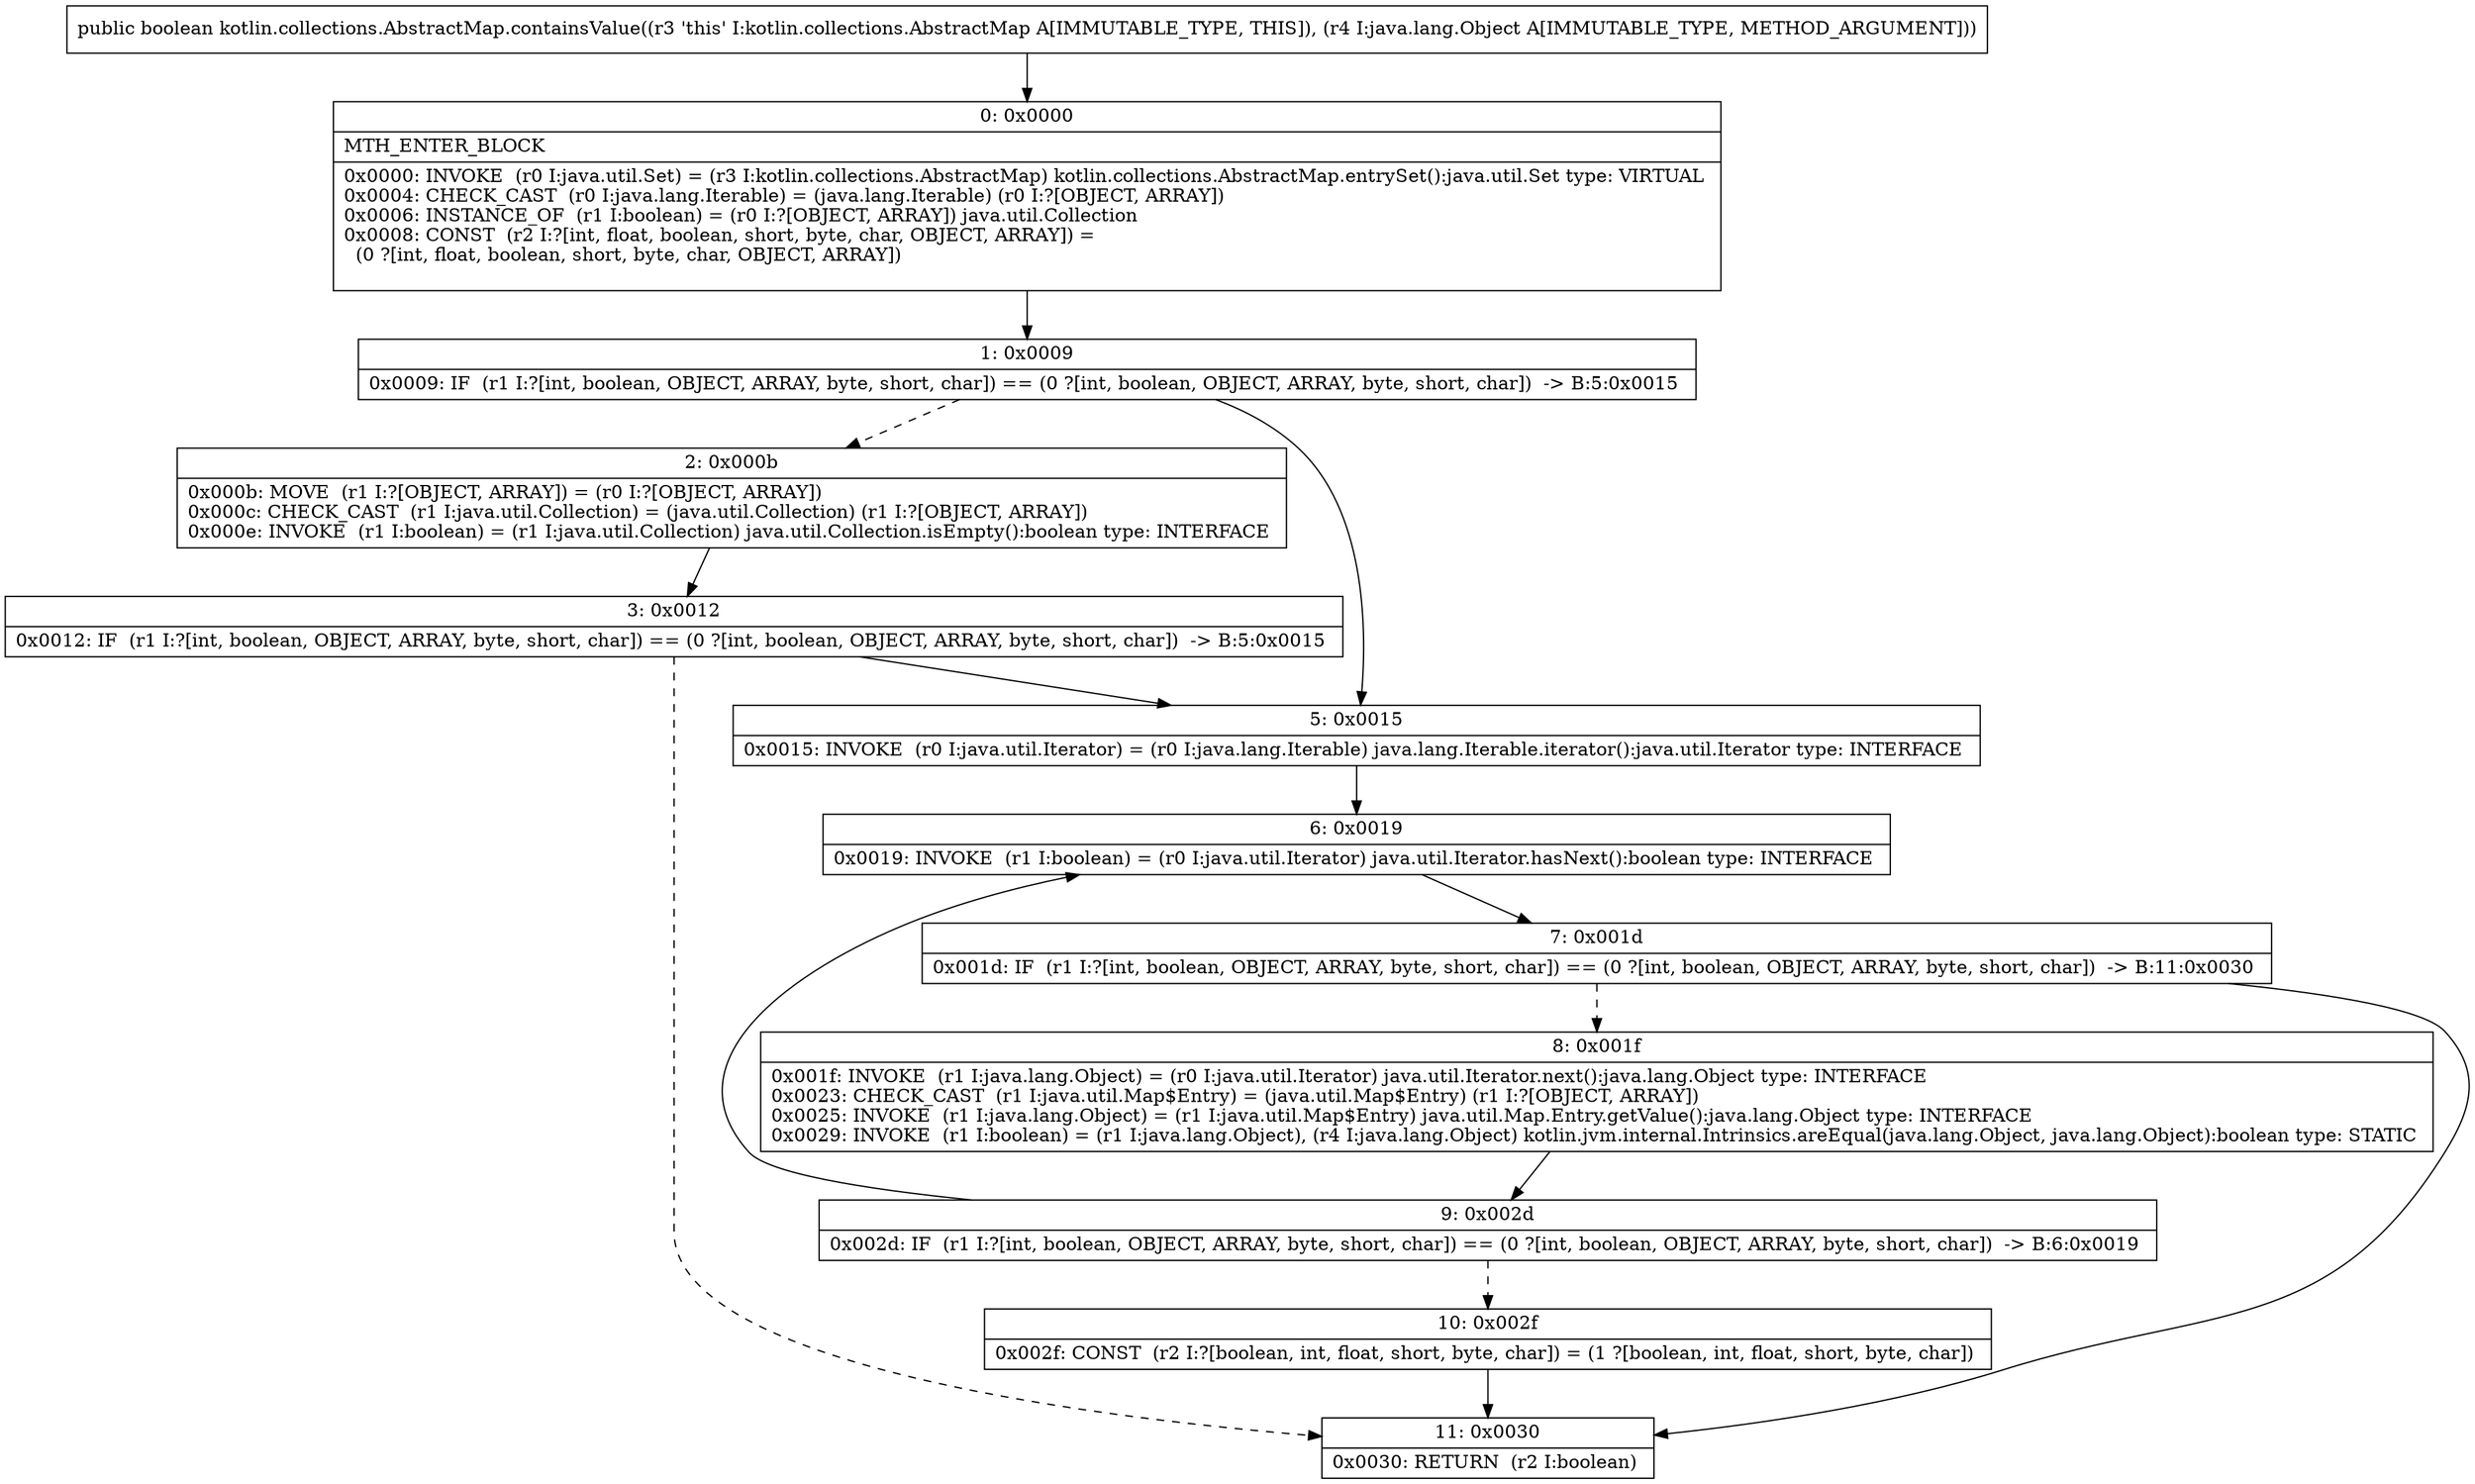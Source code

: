 digraph "CFG forkotlin.collections.AbstractMap.containsValue(Ljava\/lang\/Object;)Z" {
Node_0 [shape=record,label="{0\:\ 0x0000|MTH_ENTER_BLOCK\l|0x0000: INVOKE  (r0 I:java.util.Set) = (r3 I:kotlin.collections.AbstractMap) kotlin.collections.AbstractMap.entrySet():java.util.Set type: VIRTUAL \l0x0004: CHECK_CAST  (r0 I:java.lang.Iterable) = (java.lang.Iterable) (r0 I:?[OBJECT, ARRAY]) \l0x0006: INSTANCE_OF  (r1 I:boolean) = (r0 I:?[OBJECT, ARRAY]) java.util.Collection \l0x0008: CONST  (r2 I:?[int, float, boolean, short, byte, char, OBJECT, ARRAY]) = \l  (0 ?[int, float, boolean, short, byte, char, OBJECT, ARRAY])\l \l}"];
Node_1 [shape=record,label="{1\:\ 0x0009|0x0009: IF  (r1 I:?[int, boolean, OBJECT, ARRAY, byte, short, char]) == (0 ?[int, boolean, OBJECT, ARRAY, byte, short, char])  \-\> B:5:0x0015 \l}"];
Node_2 [shape=record,label="{2\:\ 0x000b|0x000b: MOVE  (r1 I:?[OBJECT, ARRAY]) = (r0 I:?[OBJECT, ARRAY]) \l0x000c: CHECK_CAST  (r1 I:java.util.Collection) = (java.util.Collection) (r1 I:?[OBJECT, ARRAY]) \l0x000e: INVOKE  (r1 I:boolean) = (r1 I:java.util.Collection) java.util.Collection.isEmpty():boolean type: INTERFACE \l}"];
Node_3 [shape=record,label="{3\:\ 0x0012|0x0012: IF  (r1 I:?[int, boolean, OBJECT, ARRAY, byte, short, char]) == (0 ?[int, boolean, OBJECT, ARRAY, byte, short, char])  \-\> B:5:0x0015 \l}"];
Node_5 [shape=record,label="{5\:\ 0x0015|0x0015: INVOKE  (r0 I:java.util.Iterator) = (r0 I:java.lang.Iterable) java.lang.Iterable.iterator():java.util.Iterator type: INTERFACE \l}"];
Node_6 [shape=record,label="{6\:\ 0x0019|0x0019: INVOKE  (r1 I:boolean) = (r0 I:java.util.Iterator) java.util.Iterator.hasNext():boolean type: INTERFACE \l}"];
Node_7 [shape=record,label="{7\:\ 0x001d|0x001d: IF  (r1 I:?[int, boolean, OBJECT, ARRAY, byte, short, char]) == (0 ?[int, boolean, OBJECT, ARRAY, byte, short, char])  \-\> B:11:0x0030 \l}"];
Node_8 [shape=record,label="{8\:\ 0x001f|0x001f: INVOKE  (r1 I:java.lang.Object) = (r0 I:java.util.Iterator) java.util.Iterator.next():java.lang.Object type: INTERFACE \l0x0023: CHECK_CAST  (r1 I:java.util.Map$Entry) = (java.util.Map$Entry) (r1 I:?[OBJECT, ARRAY]) \l0x0025: INVOKE  (r1 I:java.lang.Object) = (r1 I:java.util.Map$Entry) java.util.Map.Entry.getValue():java.lang.Object type: INTERFACE \l0x0029: INVOKE  (r1 I:boolean) = (r1 I:java.lang.Object), (r4 I:java.lang.Object) kotlin.jvm.internal.Intrinsics.areEqual(java.lang.Object, java.lang.Object):boolean type: STATIC \l}"];
Node_9 [shape=record,label="{9\:\ 0x002d|0x002d: IF  (r1 I:?[int, boolean, OBJECT, ARRAY, byte, short, char]) == (0 ?[int, boolean, OBJECT, ARRAY, byte, short, char])  \-\> B:6:0x0019 \l}"];
Node_10 [shape=record,label="{10\:\ 0x002f|0x002f: CONST  (r2 I:?[boolean, int, float, short, byte, char]) = (1 ?[boolean, int, float, short, byte, char]) \l}"];
Node_11 [shape=record,label="{11\:\ 0x0030|0x0030: RETURN  (r2 I:boolean) \l}"];
MethodNode[shape=record,label="{public boolean kotlin.collections.AbstractMap.containsValue((r3 'this' I:kotlin.collections.AbstractMap A[IMMUTABLE_TYPE, THIS]), (r4 I:java.lang.Object A[IMMUTABLE_TYPE, METHOD_ARGUMENT])) }"];
MethodNode -> Node_0;
Node_0 -> Node_1;
Node_1 -> Node_2[style=dashed];
Node_1 -> Node_5;
Node_2 -> Node_3;
Node_3 -> Node_5;
Node_3 -> Node_11[style=dashed];
Node_5 -> Node_6;
Node_6 -> Node_7;
Node_7 -> Node_8[style=dashed];
Node_7 -> Node_11;
Node_8 -> Node_9;
Node_9 -> Node_6;
Node_9 -> Node_10[style=dashed];
Node_10 -> Node_11;
}

